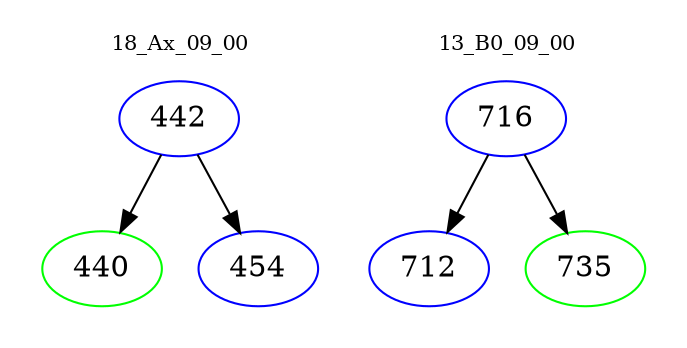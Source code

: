 digraph{
subgraph cluster_0 {
color = white
label = "18_Ax_09_00";
fontsize=10;
T0_442 [label="442", color="blue"]
T0_442 -> T0_440 [color="black"]
T0_440 [label="440", color="green"]
T0_442 -> T0_454 [color="black"]
T0_454 [label="454", color="blue"]
}
subgraph cluster_1 {
color = white
label = "13_B0_09_00";
fontsize=10;
T1_716 [label="716", color="blue"]
T1_716 -> T1_712 [color="black"]
T1_712 [label="712", color="blue"]
T1_716 -> T1_735 [color="black"]
T1_735 [label="735", color="green"]
}
}
